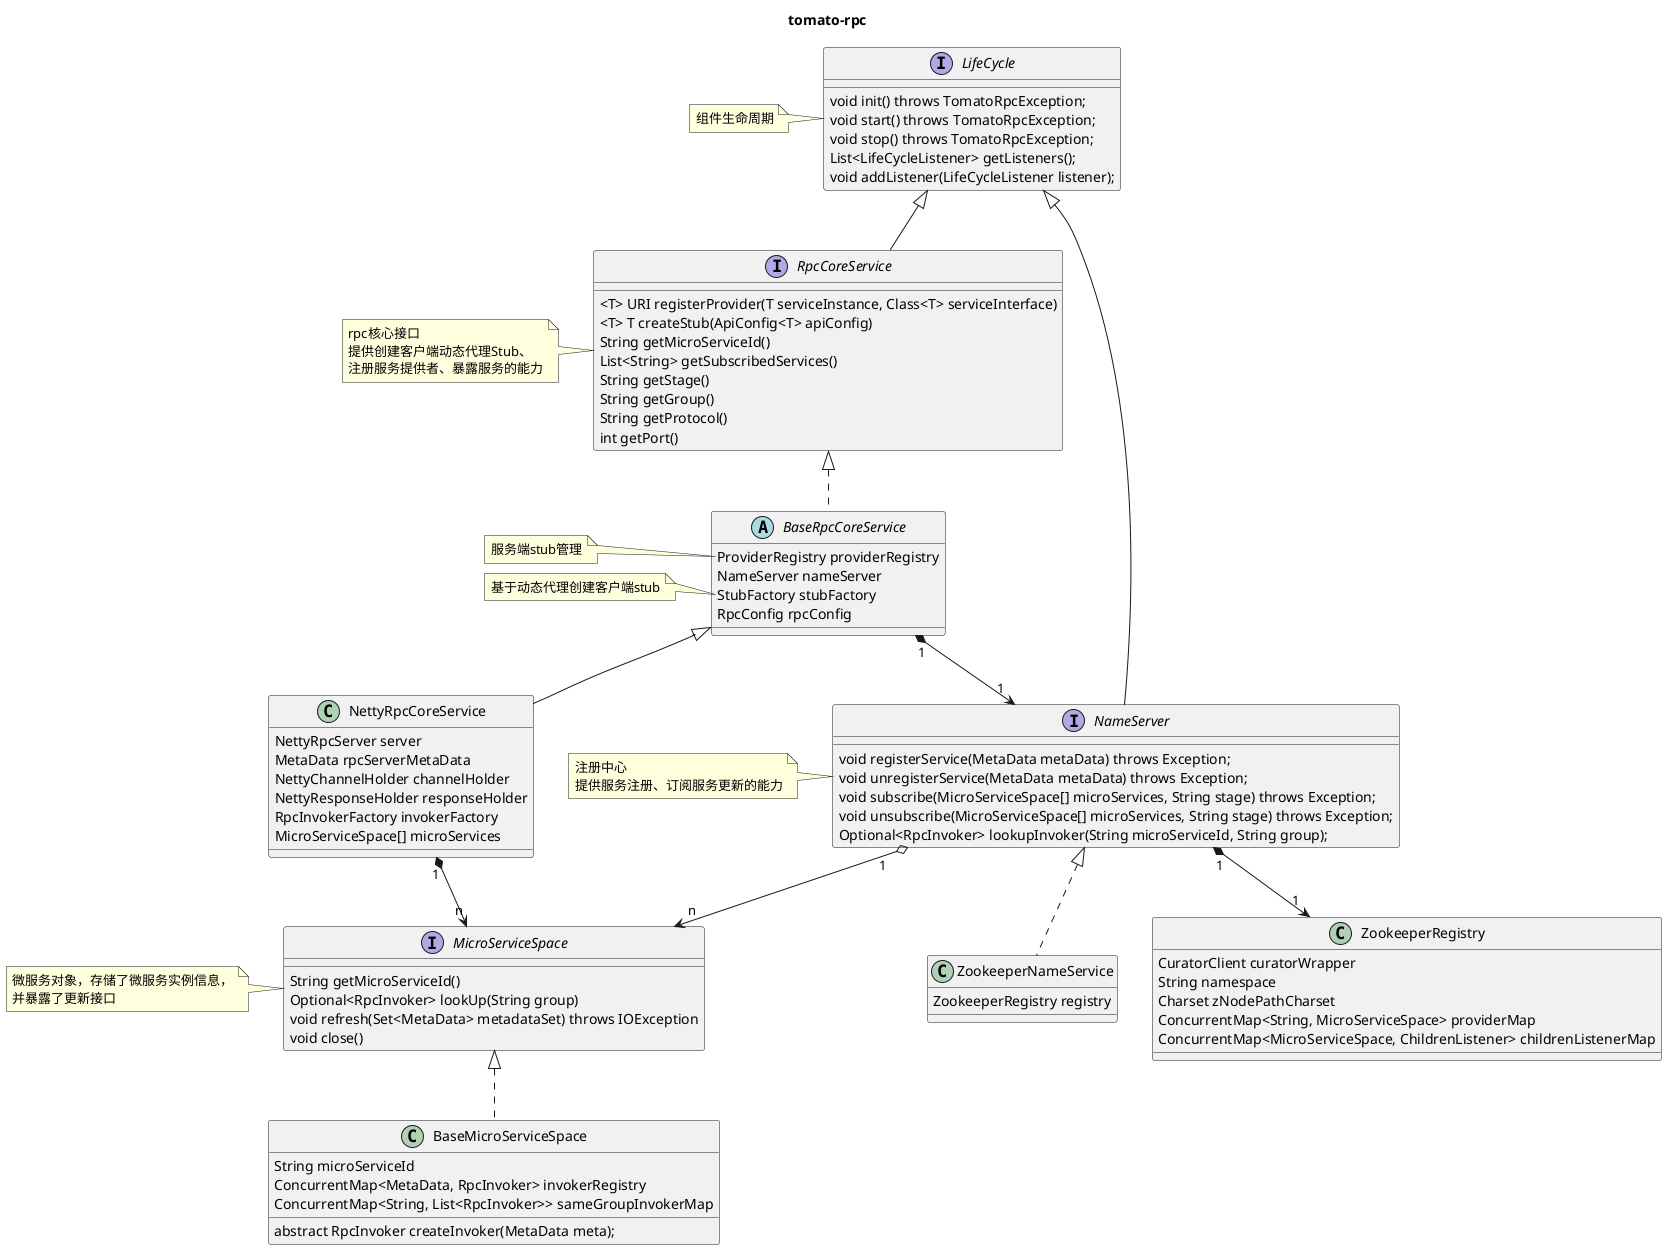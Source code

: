 @startuml

title tomato-rpc
interface LifeCycle {

    void init() throws TomatoRpcException;
    void start() throws TomatoRpcException;
    void stop() throws TomatoRpcException;
    List<LifeCycleListener> getListeners();
    void addListener(LifeCycleListener listener);
}

interface RpcCoreService extends LifeCycle {
    <T> URI registerProvider(T serviceInstance, Class<T> serviceInterface)
    <T> T createStub(ApiConfig<T> apiConfig)
    String getMicroServiceId()
    List<String> getSubscribedServices()
    String getStage()
    String getGroup()
    String getProtocol()
    int getPort()
}

abstract class BaseRpcCoreService implements RpcCoreService {
    ProviderRegistry providerRegistry
    NameServer nameServer
    StubFactory stubFactory
    RpcConfig rpcConfig
}

interface NameServer extends LifeCycle {
    void registerService(MetaData metaData) throws Exception;
    void unregisterService(MetaData metaData) throws Exception;
    void subscribe(MicroServiceSpace[] microServices, String stage) throws Exception;
    void unsubscribe(MicroServiceSpace[] microServices, String stage) throws Exception;
    Optional<RpcInvoker> lookupInvoker(String microServiceId, String group);

}

interface MicroServiceSpace {
    String getMicroServiceId()
    Optional<RpcInvoker> lookUp(String group)
    void refresh(Set<MetaData> metadataSet) throws IOException
    void close()
}

class ZookeeperNameService implements NameServer {
    ZookeeperRegistry registry
}

class ZookeeperRegistry {
    CuratorClient curatorWrapper
    String namespace
    Charset zNodePathCharset
    ConcurrentMap<String, MicroServiceSpace> providerMap
    ConcurrentMap<MicroServiceSpace, ChildrenListener> childrenListenerMap
}

class NettyRpcCoreService extends BaseRpcCoreService {
    NettyRpcServer server
    MetaData rpcServerMetaData
    NettyChannelHolder channelHolder
    NettyResponseHolder responseHolder
    RpcInvokerFactory invokerFactory
    MicroServiceSpace[] microServices
}

class BaseMicroServiceSpace implements MicroServiceSpace {
    String microServiceId
    ConcurrentMap<MetaData, RpcInvoker> invokerRegistry
    ConcurrentMap<String, List<RpcInvoker>> sameGroupInvokerMap
    abstract RpcInvoker createInvoker(MetaData meta);
}

BaseRpcCoreService "1" *--> "1" NameServer
NettyRpcCoreService "1" *--> "n" MicroServiceSpace
NameServer "1" o--> "n" MicroServiceSpace
NameServer "1" *--> "1" ZookeeperRegistry

note left of LifeCycle
组件生命周期
end note

note left of RpcCoreService
rpc核心接口
提供创建客户端动态代理Stub、
注册服务提供者、暴露服务的能力
end note

note left of BaseRpcCoreService::providerRegistry
服务端stub管理
end note

note left of BaseRpcCoreService::stubFactory
基于动态代理创建客户端stub
end note


note left of NameServer
注册中心
提供服务注册、订阅服务更新的能力
end note

note left of MicroServiceSpace
微服务对象，存储了微服务实例信息，
并暴露了更新接口
end note

@enduml